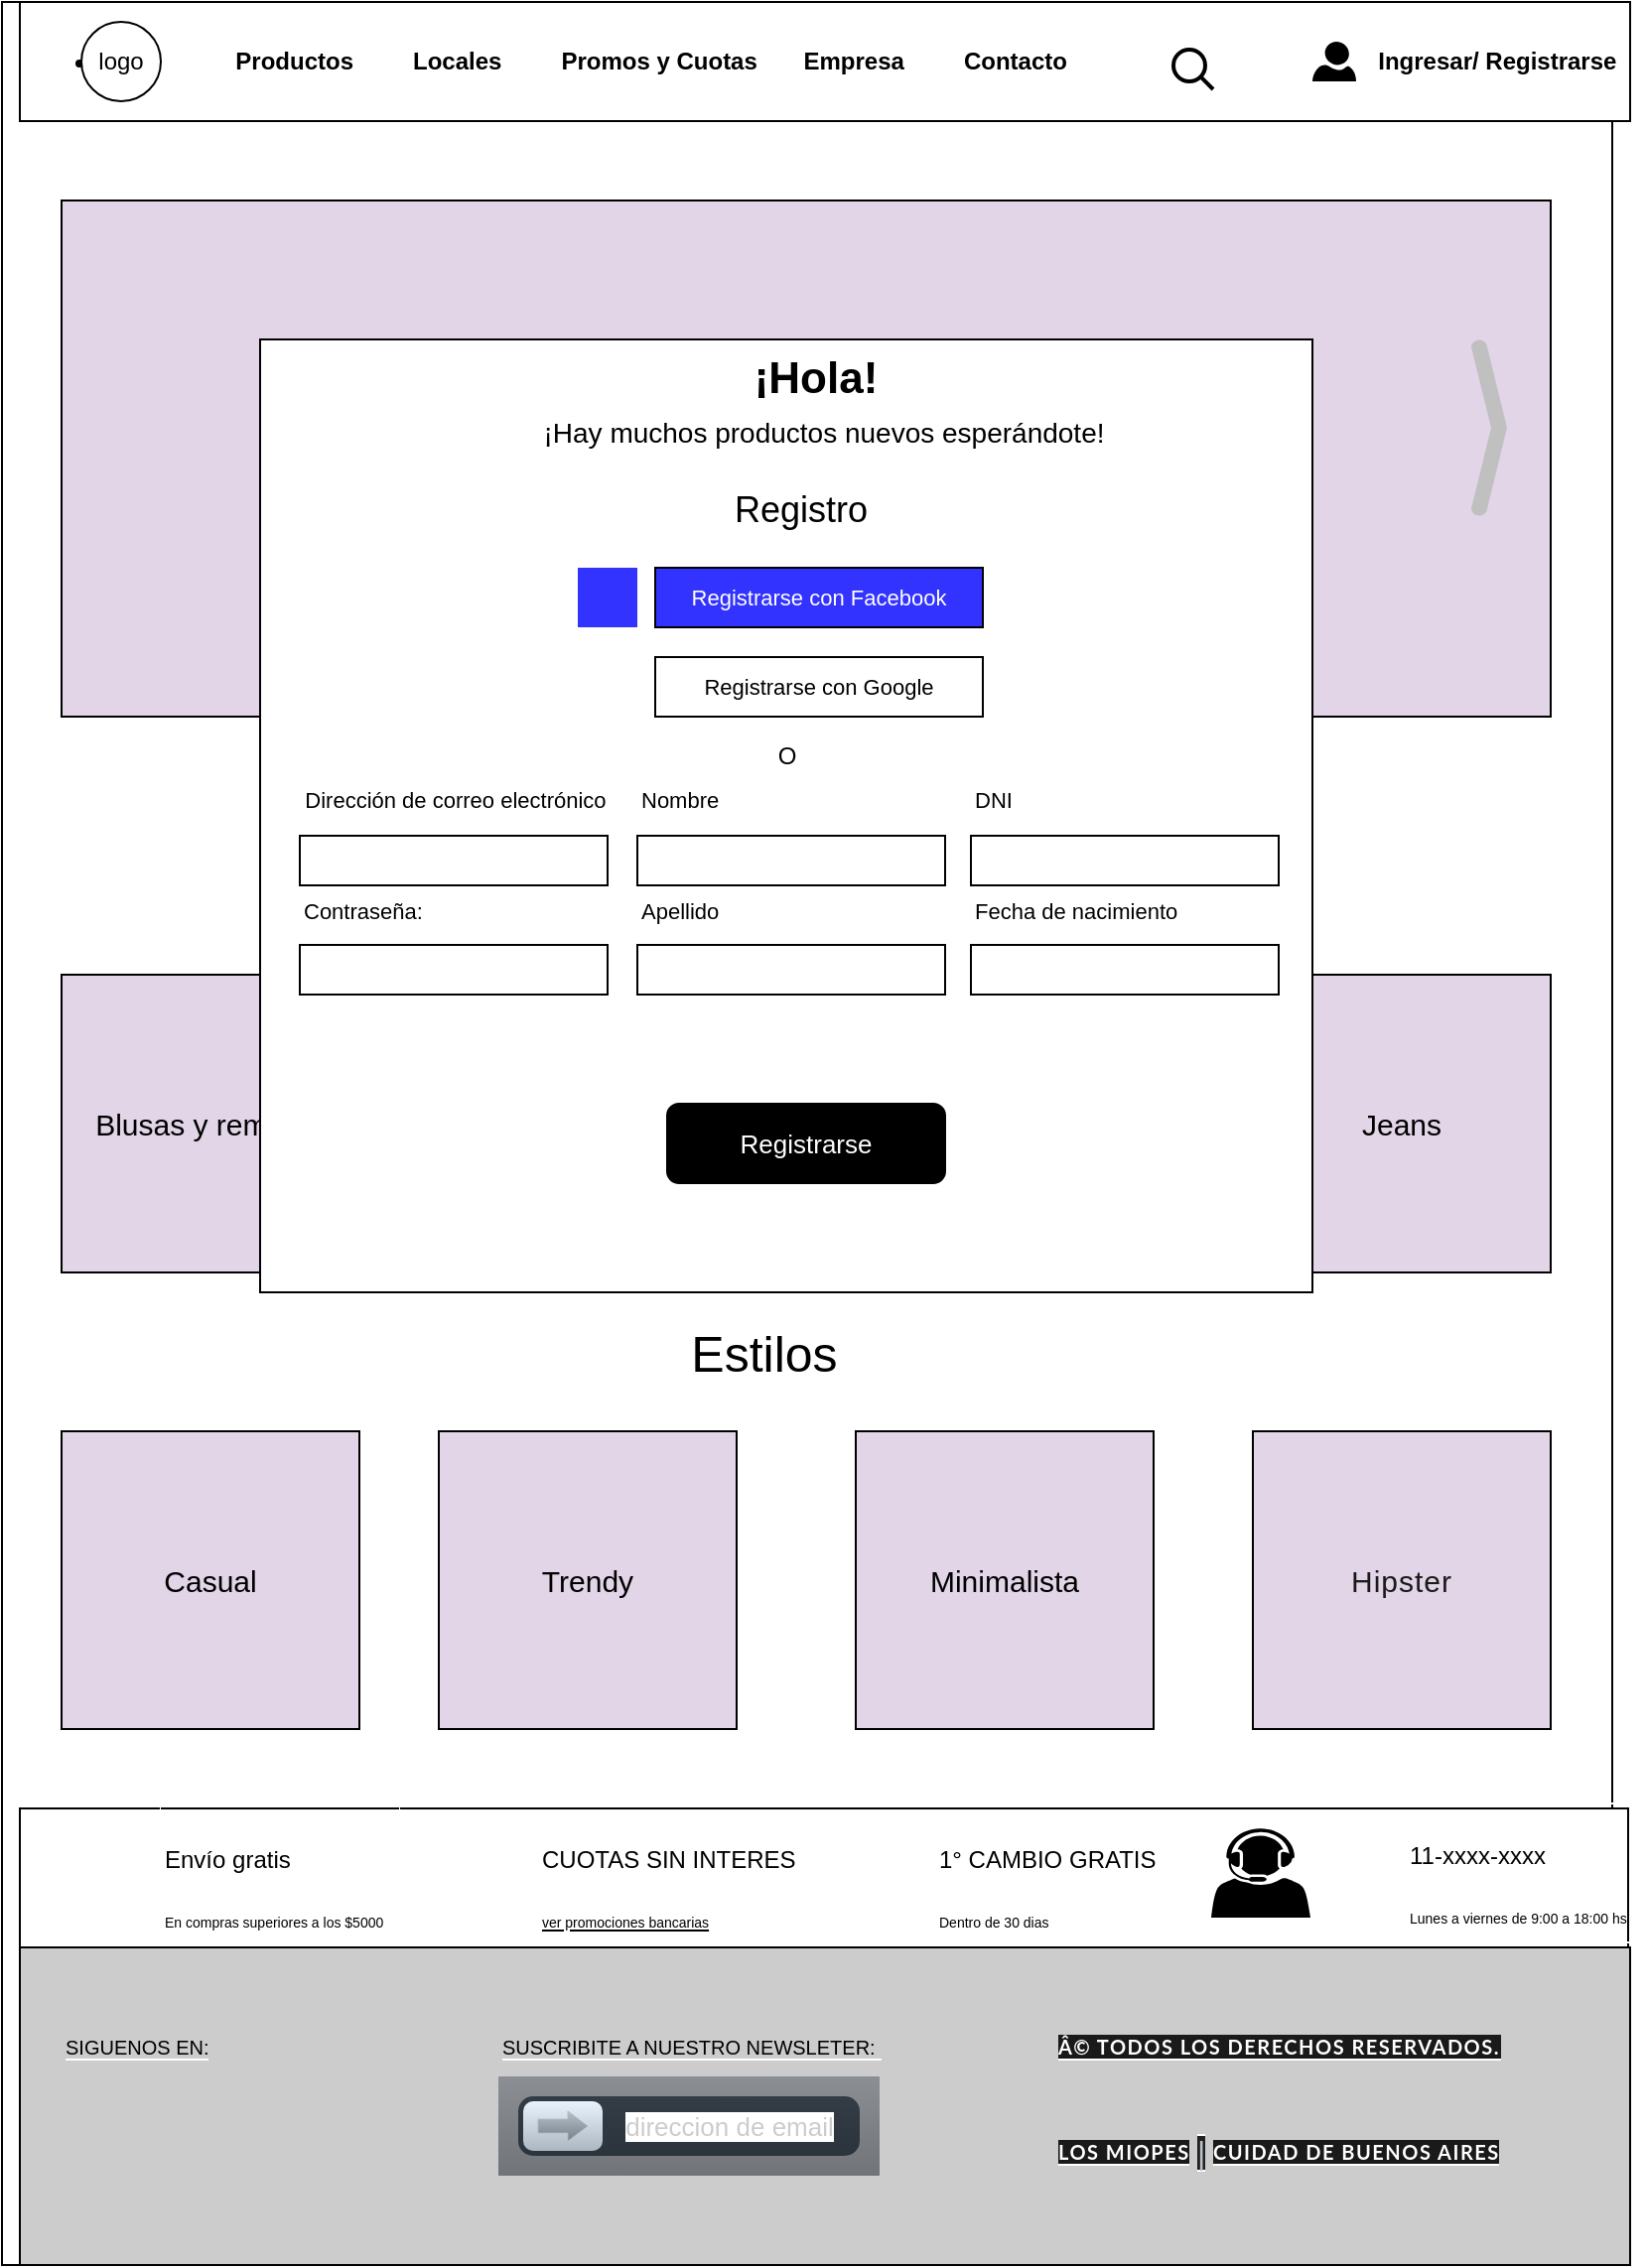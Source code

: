 <mxfile version="15.6.8" type="google"><diagram id="x5G42Y-aY03xVR_aX7rE" name="Page-1"><mxGraphModel dx="722" dy="814" grid="1" gridSize="10" guides="1" tooltips="1" connect="1" arrows="1" fold="1" page="1" pageScale="1" pageWidth="827" pageHeight="1169" math="0" shadow="0"><root><mxCell id="0"/><mxCell id="1" parent="0"/><UserObject label="" id="mK6-LRvPOSYUDMHsRuZm-2"><mxCell style="rounded=0;whiteSpace=wrap;html=1;strokeColor=#000000;fillColor=#FFFFFF;gradientColor=#ffffff;strokeWidth=1;" parent="1" vertex="1"><mxGeometry y="10" width="811" height="1140" as="geometry"/></mxCell></UserObject><mxCell id="mK6-LRvPOSYUDMHsRuZm-3" value="&lt;ul&gt;&lt;li&gt;&lt;b&gt;&amp;nbsp; &amp;nbsp; &amp;nbsp; &amp;nbsp; &amp;nbsp; &amp;nbsp; &amp;nbsp; &amp;nbsp; &amp;nbsp; &amp;nbsp; Productos&amp;nbsp; &amp;nbsp; &amp;nbsp; &amp;nbsp; &amp;nbsp;Locales&amp;nbsp; &amp;nbsp; &amp;nbsp; &amp;nbsp; &amp;nbsp;Promos y Cuotas&amp;nbsp; &amp;nbsp; &amp;nbsp; &amp;nbsp;Empresa&amp;nbsp; &amp;nbsp; &amp;nbsp; &amp;nbsp; &amp;nbsp;Contacto&amp;nbsp; &amp;nbsp; &amp;nbsp; &amp;nbsp; &amp;nbsp; &amp;nbsp; &amp;nbsp; &amp;nbsp; &amp;nbsp; &amp;nbsp; &amp;nbsp; &amp;nbsp; &amp;nbsp; &amp;nbsp; &amp;nbsp; &amp;nbsp; &amp;nbsp; &amp;nbsp; &amp;nbsp; &amp;nbsp; &amp;nbsp; &amp;nbsp; &amp;nbsp; &amp;nbsp;Ingresar/ Registrarse&lt;/b&gt;&lt;/li&gt;&lt;/ul&gt;" style="rounded=0;whiteSpace=wrap;html=1;align=left;" parent="1" vertex="1"><mxGeometry x="9" y="10" width="811" height="60" as="geometry"/></mxCell><mxCell id="mK6-LRvPOSYUDMHsRuZm-4" value="logo" style="ellipse;whiteSpace=wrap;html=1;aspect=fixed;" parent="1" vertex="1"><mxGeometry x="40" y="20" width="40" height="40" as="geometry"/></mxCell><mxCell id="mK6-LRvPOSYUDMHsRuZm-5" value="" style="html=1;verticalLabelPosition=bottom;align=center;labelBackgroundColor=#ffffff;verticalAlign=top;strokeWidth=2;strokeColor=#000000;shadow=0;dashed=0;shape=mxgraph.ios7.icons.looking_glass;" parent="1" vertex="1"><mxGeometry x="590" y="34" width="20" height="20" as="geometry"/></mxCell><mxCell id="mK6-LRvPOSYUDMHsRuZm-6" value="" style="shape=image;html=1;verticalAlign=top;verticalLabelPosition=bottom;labelBackgroundColor=#ffffff;imageAspect=0;aspect=fixed;image=https://cdn0.iconfinder.com/data/icons/mobile-basic-vol-1/32/Tote_Bag-128.png;strokeColor=#000000;" parent="1" vertex="1"><mxGeometry x="620" y="26" width="28" height="28" as="geometry"/></mxCell><mxCell id="mK6-LRvPOSYUDMHsRuZm-7" value="" style="verticalLabelPosition=bottom;html=1;verticalAlign=top;align=center;strokeColor=none;fillColor=#000000;shape=mxgraph.azure.user;" parent="1" vertex="1"><mxGeometry x="660" y="30" width="22" height="20" as="geometry"/></mxCell><mxCell id="mK6-LRvPOSYUDMHsRuZm-8" value="&lt;font style=&quot;font-size: 18px&quot;&gt;IMAGEN&amp;nbsp;&lt;/font&gt;" style="rounded=0;whiteSpace=wrap;html=1;strokeColor=#000000;fillColor=#E1D5E7;align=center;" parent="1" vertex="1"><mxGeometry x="30" y="110" width="750" height="260" as="geometry"/></mxCell><mxCell id="mK6-LRvPOSYUDMHsRuZm-9" value="&lt;font style=&quot;font-size: 25px&quot;&gt;Popular ahora&lt;/font&gt;" style="rounded=0;whiteSpace=wrap;html=1;fontSize=18;strokeColor=#FFFFFF;fillColor=#FFFFFF;align=center;strokeWidth=0;" parent="1" vertex="1"><mxGeometry x="240" y="370" width="350" height="50" as="geometry"/></mxCell><mxCell id="mK6-LRvPOSYUDMHsRuZm-10" value="" style="endArrow=none;html=1;rounded=0;fontSize=18;strokeColor=#000000;strokeWidth=5;" parent="1" edge="1"><mxGeometry relative="1" as="geometry"><mxPoint x="388" y="409" as="sourcePoint"/><mxPoint x="458" y="409" as="targetPoint"/></mxGeometry></mxCell><mxCell id="mK6-LRvPOSYUDMHsRuZm-11" value="short" style="rounded=0;whiteSpace=wrap;html=1;fontSize=15;strokeColor=#000000;strokeWidth=1;fillColor=#FFFFFF;align=center;" parent="1" vertex="1"><mxGeometry x="390" y="420" width="120" height="30" as="geometry"/></mxCell><mxCell id="mK6-LRvPOSYUDMHsRuZm-12" value="vestidos" style="rounded=0;whiteSpace=wrap;html=1;fontSize=15;strokeColor=#000000;strokeWidth=1;fillColor=#FFFFFF;align=center;" parent="1" vertex="1"><mxGeometry x="519" y="420" width="120" height="30" as="geometry"/></mxCell><mxCell id="mK6-LRvPOSYUDMHsRuZm-13" value="jean" style="rounded=0;whiteSpace=wrap;html=1;fontSize=15;strokeColor=#000000;strokeWidth=1;fillColor=#FFFFFF;align=center;" parent="1" vertex="1"><mxGeometry x="260" y="420" width="120" height="30" as="geometry"/></mxCell><mxCell id="mK6-LRvPOSYUDMHsRuZm-14" value="blusas" style="rounded=0;whiteSpace=wrap;html=1;fontSize=15;strokeColor=#000000;strokeWidth=1;fillColor=#FFFFFF;align=center;" parent="1" vertex="1"><mxGeometry x="130" y="420" width="120" height="30" as="geometry"/></mxCell><mxCell id="mK6-LRvPOSYUDMHsRuZm-15" value="Jeans" style="whiteSpace=wrap;html=1;aspect=fixed;fontSize=15;strokeColor=#000000;strokeWidth=1;fillColor=#E1D5E7;align=center;" parent="1" vertex="1"><mxGeometry x="630" y="500" width="150" height="150" as="geometry"/></mxCell><mxCell id="mK6-LRvPOSYUDMHsRuZm-17" value="Vestidos y monos" style="whiteSpace=wrap;html=1;aspect=fixed;fontSize=15;strokeColor=#000000;strokeWidth=1;fillColor=#E1D5E7;align=center;" parent="1" vertex="1"><mxGeometry x="220" y="500" width="150" height="150" as="geometry"/></mxCell><mxCell id="mK6-LRvPOSYUDMHsRuZm-18" value="Blusas y remeras" style="whiteSpace=wrap;html=1;aspect=fixed;fontSize=15;strokeColor=#000000;strokeWidth=1;fillColor=#E1D5E7;align=center;" parent="1" vertex="1"><mxGeometry x="30" y="500" width="150" height="150" as="geometry"/></mxCell><mxCell id="mK6-LRvPOSYUDMHsRuZm-19" value="&lt;font style=&quot;font-size: 25px&quot;&gt;Estilos&lt;/font&gt;" style="rounded=0;whiteSpace=wrap;html=1;fontSize=15;strokeWidth=1;align=center;strokeColor=#FFFFFF;" parent="1" vertex="1"><mxGeometry x="129" y="660" width="510" height="60" as="geometry"/></mxCell><mxCell id="mK6-LRvPOSYUDMHsRuZm-20" value="Casual" style="whiteSpace=wrap;html=1;aspect=fixed;fontSize=15;strokeColor=#000000;strokeWidth=1;fillColor=#E1D5E7;align=center;" parent="1" vertex="1"><mxGeometry x="30" y="730" width="150" height="150" as="geometry"/></mxCell><mxCell id="mK6-LRvPOSYUDMHsRuZm-21" value="" style="rounded=0;whiteSpace=wrap;html=1;fontSize=25;strokeColor=#000000;strokeWidth=1;fillColor=#FFFFFF;align=left;" parent="1" vertex="1"><mxGeometry x="9" y="920" width="810" height="70" as="geometry"/></mxCell><mxCell id="mK6-LRvPOSYUDMHsRuZm-22" value="Trendy" style="whiteSpace=wrap;html=1;aspect=fixed;fontSize=15;strokeColor=#000000;strokeWidth=1;fillColor=#E1D5E7;align=center;" parent="1" vertex="1"><mxGeometry x="220" y="730" width="150" height="150" as="geometry"/></mxCell><mxCell id="mK6-LRvPOSYUDMHsRuZm-23" value="Minimalista" style="whiteSpace=wrap;html=1;aspect=fixed;fontSize=15;strokeColor=#000000;strokeWidth=1;fillColor=#E1D5E7;align=center;" parent="1" vertex="1"><mxGeometry x="430" y="730" width="150" height="150" as="geometry"/></mxCell><mxCell id="mK6-LRvPOSYUDMHsRuZm-24" value="&lt;h3 style=&quot;box-sizing: border-box ; font-family: &amp;#34;montserrat&amp;#34; , &amp;#34;arial&amp;#34; , &amp;#34;helvetica&amp;#34; , sans-serif ; font-weight: 500 ; line-height: 1.4 ; color: rgb(27 , 25 , 25) ; margin: 20px 0px ; padding: 0px ; border: 0px ; font-stretch: inherit ; vertical-align: baseline ; letter-spacing: 0.5px&quot;&gt;&lt;span style=&quot;background-color: rgb(225 , 213 , 231)&quot;&gt;&lt;font style=&quot;font-size: 15px&quot;&gt;Hipster&lt;/font&gt;&lt;/span&gt;&lt;/h3&gt;" style="whiteSpace=wrap;html=1;aspect=fixed;fontSize=15;strokeColor=#000000;strokeWidth=1;fillColor=#E1D5E7;align=center;" parent="1" vertex="1"><mxGeometry x="630" y="730" width="150" height="150" as="geometry"/></mxCell><mxCell id="mK6-LRvPOSYUDMHsRuZm-25" value="" style="shape=image;html=1;verticalAlign=top;verticalLabelPosition=bottom;labelBackgroundColor=#ffffff;imageAspect=0;aspect=fixed;image=https://cdn2.iconfinder.com/data/icons/e-commerce-glyph-2/614/23_-_Truck-128.png;fontSize=25;strokeColor=#000000;strokeWidth=1;fillColor=none;gradientColor=#000000;" parent="1" vertex="1"><mxGeometry x="15" y="930" width="55" height="55" as="geometry"/></mxCell><mxCell id="mK6-LRvPOSYUDMHsRuZm-26" value="" style="shape=image;html=1;verticalAlign=top;verticalLabelPosition=bottom;labelBackgroundColor=#ffffff;imageAspect=0;aspect=fixed;image=https://cdn2.iconfinder.com/data/icons/maki/100/credit-card-128.png;sketch=0;fontSize=25;strokeColor=#000000;strokeWidth=1;fillColor=none;gradientColor=#000000;" parent="1" vertex="1"><mxGeometry x="200" y="920" width="60" height="60" as="geometry"/></mxCell><mxCell id="mK6-LRvPOSYUDMHsRuZm-27" value="&lt;font&gt;&lt;font style=&quot;font-size: 12px&quot;&gt;Envío gratis&lt;/font&gt;&lt;br&gt;&lt;font style=&quot;font-size: 7px&quot;&gt;En compras superiores a los $5000&lt;/font&gt;&lt;/font&gt;" style="rounded=0;whiteSpace=wrap;html=1;labelBackgroundColor=#FFFFFF;sketch=0;fontSize=25;fontColor=#000000;strokeColor=#FFFFFF;strokeWidth=1;fillColor=none;gradientColor=#000000;align=left;" parent="1" vertex="1"><mxGeometry x="80" y="920" width="120" height="70" as="geometry"/></mxCell><mxCell id="mK6-LRvPOSYUDMHsRuZm-28" value="" style="endArrow=none;html=1;rounded=0;fontSize=18;strokeColor=#000000;strokeWidth=1;exitX=0;exitY=1;exitDx=0;exitDy=0;" parent="1" edge="1"><mxGeometry relative="1" as="geometry"><mxPoint x="356" y="1080" as="sourcePoint"/><mxPoint x="610" y="1080" as="targetPoint"/></mxGeometry></mxCell><mxCell id="mK6-LRvPOSYUDMHsRuZm-29" value="" style="endArrow=none;html=1;rounded=0;fontSize=18;strokeColor=#000000;strokeWidth=1;exitX=0;exitY=1;exitDx=0;exitDy=0;" parent="1" edge="1"><mxGeometry relative="1" as="geometry"><mxPoint x="306" y="920" as="sourcePoint"/><mxPoint x="560" y="920" as="targetPoint"/></mxGeometry></mxCell><mxCell id="mK6-LRvPOSYUDMHsRuZm-30" value="" style="shape=image;html=1;verticalAlign=top;verticalLabelPosition=bottom;labelBackgroundColor=#ffffff;imageAspect=0;aspect=fixed;image=https://cdn0.iconfinder.com/data/icons/analytic-investment-and-balanced-scorecard/512/171_inbox_mail_box_container_delivery_parcel-128.png;sketch=0;fontSize=9;fontColor=#000000;strokeColor=#FFFFFF;strokeWidth=1;fillColor=none;gradientColor=#000000;" parent="1" vertex="1"><mxGeometry x="410" y="920" width="60" height="60" as="geometry"/></mxCell><mxCell id="mK6-LRvPOSYUDMHsRuZm-31" value="&lt;font&gt;&lt;span style=&quot;font-size: 12px&quot;&gt;1° CAMBIO GRATIS&amp;nbsp;&lt;/span&gt;&lt;br&gt;&lt;font size=&quot;1&quot;&gt;&lt;span style=&quot;font-size: 7px&quot;&gt;Dentro de 30 dias&lt;/span&gt;&lt;/font&gt;&lt;br&gt;&lt;/font&gt;" style="rounded=0;whiteSpace=wrap;html=1;labelBackgroundColor=#FFFFFF;sketch=0;fontSize=25;fontColor=#000000;strokeColor=#FFFFFF;strokeWidth=1;fillColor=none;gradientColor=#000000;align=left;" parent="1" vertex="1"><mxGeometry x="470" y="920" width="170" height="70" as="geometry"/></mxCell><mxCell id="mK6-LRvPOSYUDMHsRuZm-32" value="&lt;font&gt;&lt;font style=&quot;font-size: 12px&quot;&gt;CUOTAS SIN INTERES&lt;/font&gt;&lt;br&gt;&lt;font size=&quot;1&quot; style=&quot;line-height: 1.2&quot;&gt;&lt;u style=&quot;font-size: 7px&quot;&gt;ver promociones bancarias&lt;/u&gt;&lt;/font&gt;&lt;br&gt;&lt;/font&gt;" style="rounded=0;whiteSpace=wrap;html=1;labelBackgroundColor=#FFFFFF;sketch=0;fontSize=25;fontColor=#000000;strokeColor=#FFFFFF;strokeWidth=1;fillColor=none;gradientColor=#000000;align=left;" parent="1" vertex="1"><mxGeometry x="270" y="920" width="170" height="70" as="geometry"/></mxCell><mxCell id="mK6-LRvPOSYUDMHsRuZm-33" value="" style="endArrow=none;html=1;rounded=0;fontSize=18;strokeColor=#000000;strokeWidth=1;exitX=0;exitY=0;exitDx=0;exitDy=0;entryX=1;entryY=0;entryDx=0;entryDy=0;" parent="1" source="mK6-LRvPOSYUDMHsRuZm-27" target="mK6-LRvPOSYUDMHsRuZm-27" edge="1"><mxGeometry relative="1" as="geometry"><mxPoint x="80" y="920" as="sourcePoint"/><mxPoint x="337" y="920" as="targetPoint"/><Array as="points"><mxPoint x="200" y="920"/></Array></mxGeometry></mxCell><mxCell id="mK6-LRvPOSYUDMHsRuZm-34" value="" style="endArrow=none;html=1;rounded=0;fontSize=18;strokeColor=#000000;strokeWidth=1;exitX=0;exitY=1;exitDx=0;exitDy=0;" parent="1" edge="1"><mxGeometry relative="1" as="geometry"><mxPoint x="278" y="990" as="sourcePoint"/><mxPoint x="532" y="990" as="targetPoint"/></mxGeometry></mxCell><mxCell id="mK6-LRvPOSYUDMHsRuZm-35" value="" style="endArrow=none;html=1;rounded=0;fontSize=18;strokeColor=#000000;strokeWidth=1;exitX=0;exitY=1;exitDx=0;exitDy=0;startArrow=none;" parent="1" edge="1"><mxGeometry relative="1" as="geometry"><mxPoint x="230" y="1134" as="sourcePoint"/><mxPoint x="334" y="990" as="targetPoint"/></mxGeometry></mxCell><mxCell id="mK6-LRvPOSYUDMHsRuZm-36" value="" style="endArrow=none;html=1;rounded=0;fontSize=18;strokeColor=#000000;strokeWidth=1;exitX=0;exitY=1;exitDx=0;exitDy=0;" parent="1" edge="1"><mxGeometry relative="1" as="geometry"><mxPoint x="220" y="920" as="sourcePoint"/><mxPoint x="474" y="920" as="targetPoint"/></mxGeometry></mxCell><mxCell id="mK6-LRvPOSYUDMHsRuZm-37" value="" style="endArrow=none;html=1;rounded=0;fontSize=18;strokeColor=#000000;strokeWidth=1;exitX=0;exitY=1;exitDx=0;exitDy=0;" parent="1" edge="1"><mxGeometry relative="1" as="geometry"><mxPoint x="452" y="990" as="sourcePoint"/><mxPoint x="706" y="990" as="targetPoint"/></mxGeometry></mxCell><mxCell id="mK6-LRvPOSYUDMHsRuZm-38" value="" style="endArrow=none;html=1;rounded=0;fontSize=18;strokeColor=#000000;strokeWidth=1;exitX=0;exitY=1;exitDx=0;exitDy=0;" parent="1" edge="1"><mxGeometry relative="1" as="geometry"><mxPoint x="414" y="920" as="sourcePoint"/><mxPoint x="668" y="920" as="targetPoint"/></mxGeometry></mxCell><mxCell id="mK6-LRvPOSYUDMHsRuZm-39" value="" style="sketch=0;pointerEvents=1;shadow=0;dashed=0;html=1;strokeColor=none;fillColor=#000000;labelPosition=center;verticalLabelPosition=bottom;verticalAlign=top;outlineConnect=0;align=center;shape=mxgraph.office.users.call_center_agent;labelBackgroundColor=#FFFFFF;fontSize=7;fontColor=#000000;" parent="1" vertex="1"><mxGeometry x="609" y="930" width="50" height="45" as="geometry"/></mxCell><mxCell id="mK6-LRvPOSYUDMHsRuZm-40" value="&lt;font&gt;&lt;span style=&quot;font-size: 12px&quot;&gt;11-xxxx-xxxx&lt;br&gt;&lt;/span&gt;&lt;font style=&quot;font-size: 7px&quot;&gt;Lunes a viernes de 9:00 a 18:00 hs&lt;/font&gt;&lt;br&gt;&lt;/font&gt;" style="rounded=0;whiteSpace=wrap;html=1;labelBackgroundColor=#FFFFFF;sketch=0;fontSize=25;fontColor=#000000;strokeColor=#FFFFFF;strokeWidth=1;fillColor=none;gradientColor=#000000;align=left;" parent="1" vertex="1"><mxGeometry x="707" y="917.5" width="120" height="70" as="geometry"/></mxCell><mxCell id="mK6-LRvPOSYUDMHsRuZm-41" value="" style="shape=image;html=1;verticalAlign=top;verticalLabelPosition=bottom;labelBackgroundColor=#ffffff;imageAspect=0;aspect=fixed;image=https://cdn3.iconfinder.com/data/icons/outline-style-1/512/phone-128.png;sketch=0;fontSize=7;fontColor=#000000;strokeColor=#FFFFFF;strokeWidth=1;fillColor=#000000;gradientColor=#000000;imageBackground=#FFFFFF;" parent="1" vertex="1"><mxGeometry x="677" y="930" width="22" height="22" as="geometry"/></mxCell><mxCell id="mK6-LRvPOSYUDMHsRuZm-42" value="" style="endArrow=none;html=1;rounded=0;fontSize=18;strokeColor=#000000;strokeWidth=1;exitX=0;exitY=1;exitDx=0;exitDy=0;" parent="1" edge="1"><mxGeometry relative="1" as="geometry"><mxPoint x="544" y="920" as="sourcePoint"/><mxPoint x="798" y="920" as="targetPoint"/></mxGeometry></mxCell><mxCell id="mK6-LRvPOSYUDMHsRuZm-43" value="" style="rounded=0;whiteSpace=wrap;html=1;labelBackgroundColor=#FFFFFF;sketch=0;fontSize=7;fontColor=#000000;strokeColor=#000000;strokeWidth=1;fillColor=#CCCCCC;align=left;gradientDirection=south;" parent="1" vertex="1"><mxGeometry x="9" y="990" width="811" height="160" as="geometry"/></mxCell><mxCell id="mK6-LRvPOSYUDMHsRuZm-44" value="&lt;font size=&quot;1&quot; style=&quot;background-color: rgb(204 , 204 , 204)&quot;&gt;SIGUENOS EN:&lt;/font&gt;" style="rounded=0;whiteSpace=wrap;html=1;labelBackgroundColor=#FFFFFF;sketch=0;fontSize=7;fontColor=#000000;strokeColor=#CCCCCC;strokeWidth=1;fillColor=#CCCCCC;gradientColor=none;gradientDirection=south;align=left;" parent="1" vertex="1"><mxGeometry x="30" y="1010" width="120" height="60" as="geometry"/></mxCell><mxCell id="mK6-LRvPOSYUDMHsRuZm-45" value="" style="shape=image;html=1;verticalAlign=top;verticalLabelPosition=bottom;labelBackgroundColor=#ffffff;imageAspect=0;aspect=fixed;image=https://cdn4.iconfinder.com/data/icons/miu-black-social-2/60/facebook-128.png;sketch=0;fontSize=12;fontColor=#000000;strokeColor=#CCCCCC;strokeWidth=1;fillColor=#CCCCCC;gradientColor=none;gradientDirection=south;" parent="1" vertex="1"><mxGeometry x="27.5" y="1055" width="30" height="30" as="geometry"/></mxCell><mxCell id="mK6-LRvPOSYUDMHsRuZm-46" value="" style="shape=image;html=1;verticalAlign=top;verticalLabelPosition=bottom;labelBackgroundColor=#ffffff;imageAspect=0;aspect=fixed;image=https://cdn1.iconfinder.com/data/icons/social-media-circle-7/512/Circled_Instagram_svg-128.png;sketch=0;fontSize=12;fontColor=#000000;strokeColor=#CCCCCC;strokeWidth=1;fillColor=#CCCCCC;gradientColor=none;gradientDirection=south;" parent="1" vertex="1"><mxGeometry x="70" y="1055" width="35" height="35" as="geometry"/></mxCell><mxCell id="mK6-LRvPOSYUDMHsRuZm-47" value="" style="shape=image;html=1;verticalAlign=top;verticalLabelPosition=bottom;labelBackgroundColor=#ffffff;imageAspect=0;aspect=fixed;image=https://cdn4.iconfinder.com/data/icons/miu-black-social-2/60/pinterest-128.png;sketch=0;fontSize=12;fontColor=#000000;strokeColor=#CCCCCC;strokeWidth=1;fillColor=#CCCCCC;gradientColor=none;gradientDirection=south;" parent="1" vertex="1"><mxGeometry x="115" y="1055" width="35" height="35" as="geometry"/></mxCell><mxCell id="mK6-LRvPOSYUDMHsRuZm-48" value="" style="shape=image;html=1;verticalAlign=top;verticalLabelPosition=bottom;labelBackgroundColor=#ffffff;imageAspect=0;aspect=fixed;image=https://cdn4.iconfinder.com/data/icons/miu-black-social-2/60/twitter-128.png;sketch=0;fontSize=12;fontColor=#000000;strokeColor=#CCCCCC;strokeWidth=1;fillColor=#CCCCCC;gradientColor=none;gradientDirection=south;" parent="1" vertex="1"><mxGeometry x="162" y="1055" width="38" height="38" as="geometry"/></mxCell><mxCell id="mK6-LRvPOSYUDMHsRuZm-49" value="&lt;font size=&quot;1&quot;&gt;&lt;span style=&quot;background-color: rgb(204 , 204 , 204)&quot;&gt;SUSCRIBITE A NUESTRO NEWSLETER:&amp;nbsp;&lt;/span&gt;&lt;/font&gt;" style="rounded=0;whiteSpace=wrap;html=1;labelBackgroundColor=#FFFFFF;sketch=0;fontSize=7;fontColor=#000000;strokeColor=#CCCCCC;strokeWidth=1;fillColor=#CCCCCC;gradientColor=none;gradientDirection=south;align=left;" parent="1" vertex="1"><mxGeometry x="250" y="1010" width="200" height="60" as="geometry"/></mxCell><mxCell id="mK6-LRvPOSYUDMHsRuZm-50" value="&lt;span style=&quot;background-color: rgb(255 , 255 , 255)&quot;&gt;direccion de email&lt;/span&gt;" style="strokeWidth=1;html=1;shadow=0;dashed=0;shape=mxgraph.ios.iLockButton;fontColor=#cccccc;fontSize=13;mainText=;spacingLeft=50;spacingRight=10;align=center;sketch=0;labelBackgroundColor=#CCCCCC;fillColor=#FFFFFF;gradientColor=none;gradientDirection=south;" parent="1" vertex="1"><mxGeometry x="250" y="1055" width="192" height="50" as="geometry"/></mxCell><mxCell id="mK6-LRvPOSYUDMHsRuZm-51" value="&lt;span style=&quot;font-family: lato, sans-serif; font-size: 10px; font-weight: 700; letter-spacing: 0.75px; text-transform: uppercase; background-color: rgb(26, 26, 26);&quot;&gt;Â© TODOS LOS DERECHOS RESERVADOS.&lt;/span&gt;" style="rounded=0;whiteSpace=wrap;html=1;labelBackgroundColor=#FFFFFF;sketch=0;fontSize=7;fontColor=#FFFFFF;strokeColor=#CCCCCC;strokeWidth=1;fillColor=#CCCCCC;gradientColor=none;gradientDirection=south;align=left;" parent="1" vertex="1"><mxGeometry x="530" y="1010" width="240" height="60" as="geometry"/></mxCell><mxCell id="mK6-LRvPOSYUDMHsRuZm-52" value="&lt;font face=&quot;lato, sans-serif&quot;&gt;&lt;span style=&quot;font-size: 10px ; letter-spacing: 0.75px ; text-transform: uppercase ; background-color: rgb(26 , 26 , 26)&quot;&gt;&lt;b&gt;Los Miopes&lt;/b&gt;&lt;/span&gt;&lt;/font&gt;" style="rounded=0;whiteSpace=wrap;html=1;labelBackgroundColor=#FFFFFF;sketch=0;fontSize=7;fontColor=#FFFFFF;strokeColor=#CCCCCC;strokeWidth=1;fillColor=#CCCCCC;gradientColor=none;gradientDirection=south;align=left;" parent="1" vertex="1"><mxGeometry x="530" y="1080" width="80" height="25" as="geometry"/></mxCell><mxCell id="mK6-LRvPOSYUDMHsRuZm-53" value="&lt;font face=&quot;lato, sans-serif&quot;&gt;&lt;span style=&quot;font-size: 10px ; letter-spacing: 0.75px ; text-transform: uppercase ; background-color: rgb(26 , 26 , 26)&quot;&gt;&lt;b&gt;CUIDAD DE BUENOS AIRES&lt;/b&gt;&lt;/span&gt;&lt;/font&gt;" style="rounded=0;whiteSpace=wrap;html=1;labelBackgroundColor=#FFFFFF;sketch=0;fontSize=7;fontColor=#FFFFFF;strokeColor=#CCCCCC;strokeWidth=1;fillColor=#CCCCCC;gradientColor=none;gradientDirection=south;align=left;" parent="1" vertex="1"><mxGeometry x="608" y="1080" width="160" height="25" as="geometry"/></mxCell><mxCell id="mK6-LRvPOSYUDMHsRuZm-54" value="&lt;span style=&quot;color: rgb(189 , 193 , 198) ; font-family: &amp;#34;arial&amp;#34; , sans-serif ; font-size: 16px ; background-color: rgb(32 , 33 , 36)&quot;&gt;|&lt;/span&gt;" style="rounded=0;whiteSpace=wrap;html=1;labelBackgroundColor=#FFFFFF;sketch=0;fontSize=7;fontColor=#FFFFFF;strokeColor=#CCCCCC;strokeWidth=1;fillColor=#CCCCCC;gradientColor=none;gradientDirection=south;align=left;" parent="1" vertex="1"><mxGeometry x="600" y="1080" height="25" as="geometry"/></mxCell><mxCell id="mK6-LRvPOSYUDMHsRuZm-55" value="" style="html=1;verticalLabelPosition=bottom;labelBackgroundColor=#ffffff;verticalAlign=top;shadow=0;dashed=0;strokeWidth=2;shape=mxgraph.ios7.misc.expand;fillColor=#c0c0c0;direction=south;" parent="1" vertex="1"><mxGeometry x="740" y="180" width="18" height="89" as="geometry"/></mxCell><mxCell id="mK6-LRvPOSYUDMHsRuZm-56" value="" style="rounded=0;whiteSpace=wrap;html=1;" parent="1" vertex="1"><mxGeometry x="130" y="180" width="530" height="480" as="geometry"/></mxCell><mxCell id="mK6-LRvPOSYUDMHsRuZm-57" value="&lt;font style=&quot;font-size: 22px&quot;&gt;&lt;b&gt;¡Hola!&lt;/b&gt;&lt;/font&gt;" style="rounded=0;whiteSpace=wrap;html=1;strokeColor=#FFFFFF;" parent="1" vertex="1"><mxGeometry x="180" y="190" width="460" height="20" as="geometry"/></mxCell><mxCell id="mK6-LRvPOSYUDMHsRuZm-58" value="" style="shape=image;html=1;verticalAlign=top;verticalLabelPosition=bottom;labelBackgroundColor=#ffffff;imageAspect=0;aspect=fixed;image=https://cdn3.iconfinder.com/data/icons/linecons-free-vector-icons-pack/32/bubble-128.png;rounded=0;shadow=0;glass=0;sketch=0;fontFamily=Comic Sans MS;fontSize=18;fontColor=#CCCCCC;strokeColor=#FFFFFF;strokeWidth=1;fillColor=default;gradientColor=none;" parent="1" vertex="1"><mxGeometry x="750" y="850" width="60" height="60" as="geometry"/></mxCell><mxCell id="mK6-LRvPOSYUDMHsRuZm-59" value="" style="shape=image;html=1;verticalAlign=top;verticalLabelPosition=bottom;labelBackgroundColor=#ffffff;imageAspect=0;aspect=fixed;image=https://cdn4.iconfinder.com/data/icons/picons-social/57/23-whatsapp-2-128.png;rounded=0;shadow=0;glass=0;sketch=0;fontFamily=Comic Sans MS;fontSize=18;fontColor=#CCCCCC;strokeColor=#FFFFFF;strokeWidth=1;fillColor=default;gradientColor=none;" parent="1" vertex="1"><mxGeometry x="682" y="850" width="60" height="60" as="geometry"/></mxCell><mxCell id="mK6-LRvPOSYUDMHsRuZm-60" value="&lt;span style=&quot;background-color: rgb(255 , 255 , 255)&quot;&gt;&lt;font style=&quot;font-size: 14px&quot;&gt;¡Hay muchos productos nuevos esperándote!&lt;/font&gt;&lt;/span&gt;" style="rounded=0;whiteSpace=wrap;html=1;fontSize=22;strokeColor=#FFFFFF;" parent="1" vertex="1"><mxGeometry x="239" y="210" width="350" height="30" as="geometry"/></mxCell><mxCell id="mK6-LRvPOSYUDMHsRuZm-62" value="" style="rounded=0;whiteSpace=wrap;html=1;fontSize=18;fontColor=#000000;strokeColor=default;fillColor=default;align=center;" parent="1" vertex="1"><mxGeometry x="150" y="430" width="155" height="25" as="geometry"/></mxCell><mxCell id="mK6-LRvPOSYUDMHsRuZm-63" value="&lt;span style=&quot;font-size: 18px&quot;&gt;Registro&amp;nbsp;&lt;/span&gt;" style="rounded=0;whiteSpace=wrap;html=1;fontSize=22;strokeColor=#FFFFFF;" parent="1" vertex="1"><mxGeometry x="335" y="250" width="140" height="30" as="geometry"/></mxCell><mxCell id="mK6-LRvPOSYUDMHsRuZm-64" value="&lt;font style=&quot;font-size: 11px&quot;&gt;Dirección de correo electrónico&amp;nbsp;&lt;/font&gt;" style="rounded=0;whiteSpace=wrap;html=1;fontSize=18;strokeColor=#FFFFFF;align=center;" parent="1" vertex="1"><mxGeometry x="150" y="400" width="160" height="20" as="geometry"/></mxCell><mxCell id="mK6-LRvPOSYUDMHsRuZm-67" value="Contraseña:" style="rounded=0;whiteSpace=wrap;html=1;fontSize=11;strokeColor=#FFFFFF;align=left;" parent="1" vertex="1"><mxGeometry x="150" y="460" width="155" height="15" as="geometry"/></mxCell><mxCell id="mK6-LRvPOSYUDMHsRuZm-70" value="" style="rounded=0;whiteSpace=wrap;html=1;fontSize=18;fontColor=#000000;strokeColor=#000000;fillColor=default;align=center;" parent="1" vertex="1"><mxGeometry x="150" y="485" width="155" height="25" as="geometry"/></mxCell><mxCell id="mK6-LRvPOSYUDMHsRuZm-74" value="Registrarse con Facebook" style="rounded=0;whiteSpace=wrap;html=1;fontSize=11;fontColor=#FFFFFF;strokeColor=#000000;fillColor=#3333FF;align=center;" parent="1" vertex="1"><mxGeometry x="329" y="295" width="165" height="30" as="geometry"/></mxCell><mxCell id="mK6-LRvPOSYUDMHsRuZm-76" value="" style="shape=image;html=1;verticalAlign=top;verticalLabelPosition=bottom;labelBackgroundColor=#ffffff;imageAspect=0;aspect=fixed;image=https://cdn1.iconfinder.com/data/icons/logotypes/32/circle-facebook_-128.png;fontSize=11;fontColor=#FFFFFF;strokeColor=#000000;fillColor=#000000;imageBackground=#3333FF;" parent="1" vertex="1"><mxGeometry x="290" y="295" width="30" height="30" as="geometry"/></mxCell><mxCell id="mK6-LRvPOSYUDMHsRuZm-77" value="&lt;font color=&quot;#000000&quot;&gt;Registrarse con Google&lt;/font&gt;" style="rounded=0;whiteSpace=wrap;html=1;fontSize=11;fontColor=#999999;strokeColor=#000000;align=center;fillColor=#FFFFFF;" parent="1" vertex="1"><mxGeometry x="329" y="340" width="165" height="30" as="geometry"/></mxCell><mxCell id="mK6-LRvPOSYUDMHsRuZm-85" value="" style="shape=image;html=1;verticalAlign=top;verticalLabelPosition=bottom;labelBackgroundColor=#ffffff;imageAspect=0;aspect=fixed;image=https://cdn3.iconfinder.com/data/icons/logos-brands-3/24/logo_brand_brands_logos_google-128.png;fontSize=11;fontColor=#000000;strokeColor=#000000;fillColor=#FFFFFF;" parent="1" vertex="1"><mxGeometry x="291" y="340" width="28" height="28" as="geometry"/></mxCell><mxCell id="mK6-LRvPOSYUDMHsRuZm-93" value="&lt;font color=&quot;#ffffff&quot;&gt;Registrarse&lt;/font&gt;" style="rounded=1;whiteSpace=wrap;html=1;fontSize=13;fontColor=#999999;strokeColor=#000000;fillColor=#000000;align=center;" parent="1" vertex="1"><mxGeometry x="335" y="565" width="140" height="40" as="geometry"/></mxCell><mxCell id="DbpyCoyHXQ2R2HHSJei9-3" value="O" style="text;html=1;align=center;verticalAlign=middle;resizable=0;points=[];autosize=1;strokeColor=none;fillColor=none;" vertex="1" parent="1"><mxGeometry x="385" y="380" width="20" height="20" as="geometry"/></mxCell><mxCell id="DbpyCoyHXQ2R2HHSJei9-4" value="" style="rounded=0;whiteSpace=wrap;html=1;fontSize=18;fontColor=#000000;strokeColor=default;fillColor=default;align=center;" vertex="1" parent="1"><mxGeometry x="320" y="430" width="155" height="25" as="geometry"/></mxCell><mxCell id="DbpyCoyHXQ2R2HHSJei9-5" value="&lt;font style=&quot;font-size: 11px&quot;&gt;Nombre&lt;/font&gt;" style="rounded=0;whiteSpace=wrap;html=1;fontSize=18;strokeColor=#FFFFFF;align=left;" vertex="1" parent="1"><mxGeometry x="320" y="400" width="160" height="20" as="geometry"/></mxCell><mxCell id="DbpyCoyHXQ2R2HHSJei9-6" value="Apellido" style="rounded=0;whiteSpace=wrap;html=1;fontSize=11;strokeColor=#FFFFFF;align=left;" vertex="1" parent="1"><mxGeometry x="320" y="460" width="155" height="15" as="geometry"/></mxCell><mxCell id="DbpyCoyHXQ2R2HHSJei9-7" value="" style="rounded=0;whiteSpace=wrap;html=1;fontSize=18;fontColor=#000000;strokeColor=#000000;fillColor=default;align=center;" vertex="1" parent="1"><mxGeometry x="320" y="485" width="155" height="25" as="geometry"/></mxCell><mxCell id="DbpyCoyHXQ2R2HHSJei9-8" value="" style="rounded=0;whiteSpace=wrap;html=1;fontSize=18;fontColor=#000000;strokeColor=default;fillColor=default;align=center;" vertex="1" parent="1"><mxGeometry x="488" y="430" width="155" height="25" as="geometry"/></mxCell><mxCell id="DbpyCoyHXQ2R2HHSJei9-9" value="&lt;font style=&quot;font-size: 11px&quot;&gt;DNI&lt;/font&gt;" style="rounded=0;whiteSpace=wrap;html=1;fontSize=18;strokeColor=#FFFFFF;align=left;" vertex="1" parent="1"><mxGeometry x="488" y="400" width="160" height="20" as="geometry"/></mxCell><mxCell id="DbpyCoyHXQ2R2HHSJei9-10" value="Fecha de nacimiento" style="rounded=0;whiteSpace=wrap;html=1;fontSize=11;strokeColor=#FFFFFF;align=left;" vertex="1" parent="1"><mxGeometry x="488" y="460" width="155" height="15" as="geometry"/></mxCell><mxCell id="DbpyCoyHXQ2R2HHSJei9-11" value="" style="rounded=0;whiteSpace=wrap;html=1;fontSize=18;fontColor=#000000;strokeColor=#000000;fillColor=default;align=center;" vertex="1" parent="1"><mxGeometry x="488" y="485" width="155" height="25" as="geometry"/></mxCell></root></mxGraphModel></diagram></mxfile>
